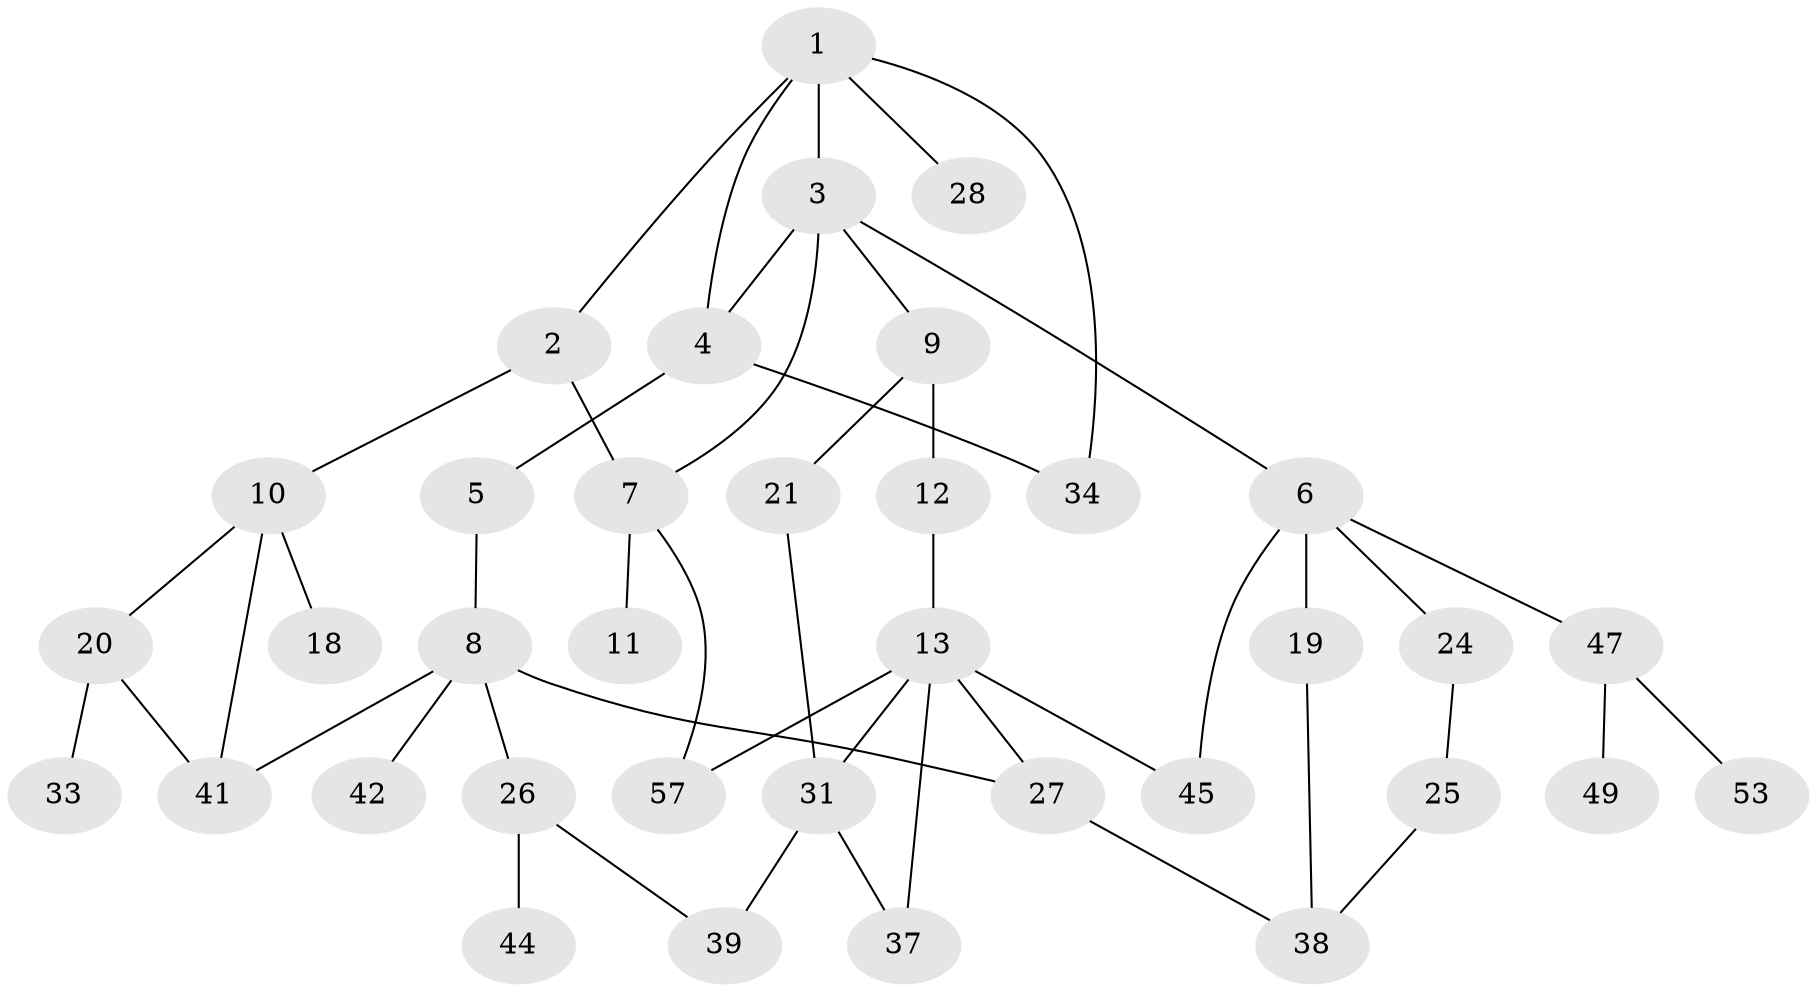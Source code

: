 // original degree distribution, {5: 0.09836065573770492, 3: 0.18032786885245902, 2: 0.2786885245901639, 4: 0.13114754098360656, 1: 0.3114754098360656}
// Generated by graph-tools (version 1.1) at 2025/16/03/04/25 18:16:48]
// undirected, 36 vertices, 48 edges
graph export_dot {
graph [start="1"]
  node [color=gray90,style=filled];
  1;
  2;
  3 [super="+46"];
  4 [super="+40"];
  5;
  6 [super="+15"];
  7 [super="+16+36"];
  8 [super="+22"];
  9;
  10 [super="+52"];
  11;
  12;
  13 [super="+14"];
  18;
  19;
  20;
  21;
  24;
  25 [super="+54"];
  26 [super="+30"];
  27 [super="+59"];
  28;
  31 [super="+32+43"];
  33;
  34;
  37 [super="+50+55+58"];
  38;
  39 [super="+51"];
  41;
  42;
  44;
  45;
  47;
  49;
  53;
  57 [super="+60"];
  1 -- 2;
  1 -- 3;
  1 -- 4;
  1 -- 28;
  1 -- 34;
  2 -- 7;
  2 -- 10;
  3 -- 6;
  3 -- 9;
  3 -- 4 [weight=2];
  3 -- 7;
  4 -- 5;
  4 -- 34;
  5 -- 8;
  6 -- 24;
  6 -- 45;
  6 -- 19;
  6 -- 47;
  7 -- 11;
  7 -- 57;
  8 -- 27;
  8 -- 41;
  8 -- 26;
  8 -- 42;
  9 -- 12;
  9 -- 21;
  10 -- 18;
  10 -- 20;
  10 -- 41;
  12 -- 13;
  13 -- 45;
  13 -- 57;
  13 -- 37;
  13 -- 27;
  13 -- 31;
  19 -- 38;
  20 -- 33;
  20 -- 41;
  21 -- 31;
  24 -- 25;
  25 -- 38;
  26 -- 39;
  26 -- 44;
  27 -- 38;
  31 -- 37;
  31 -- 39;
  47 -- 49;
  47 -- 53;
}

